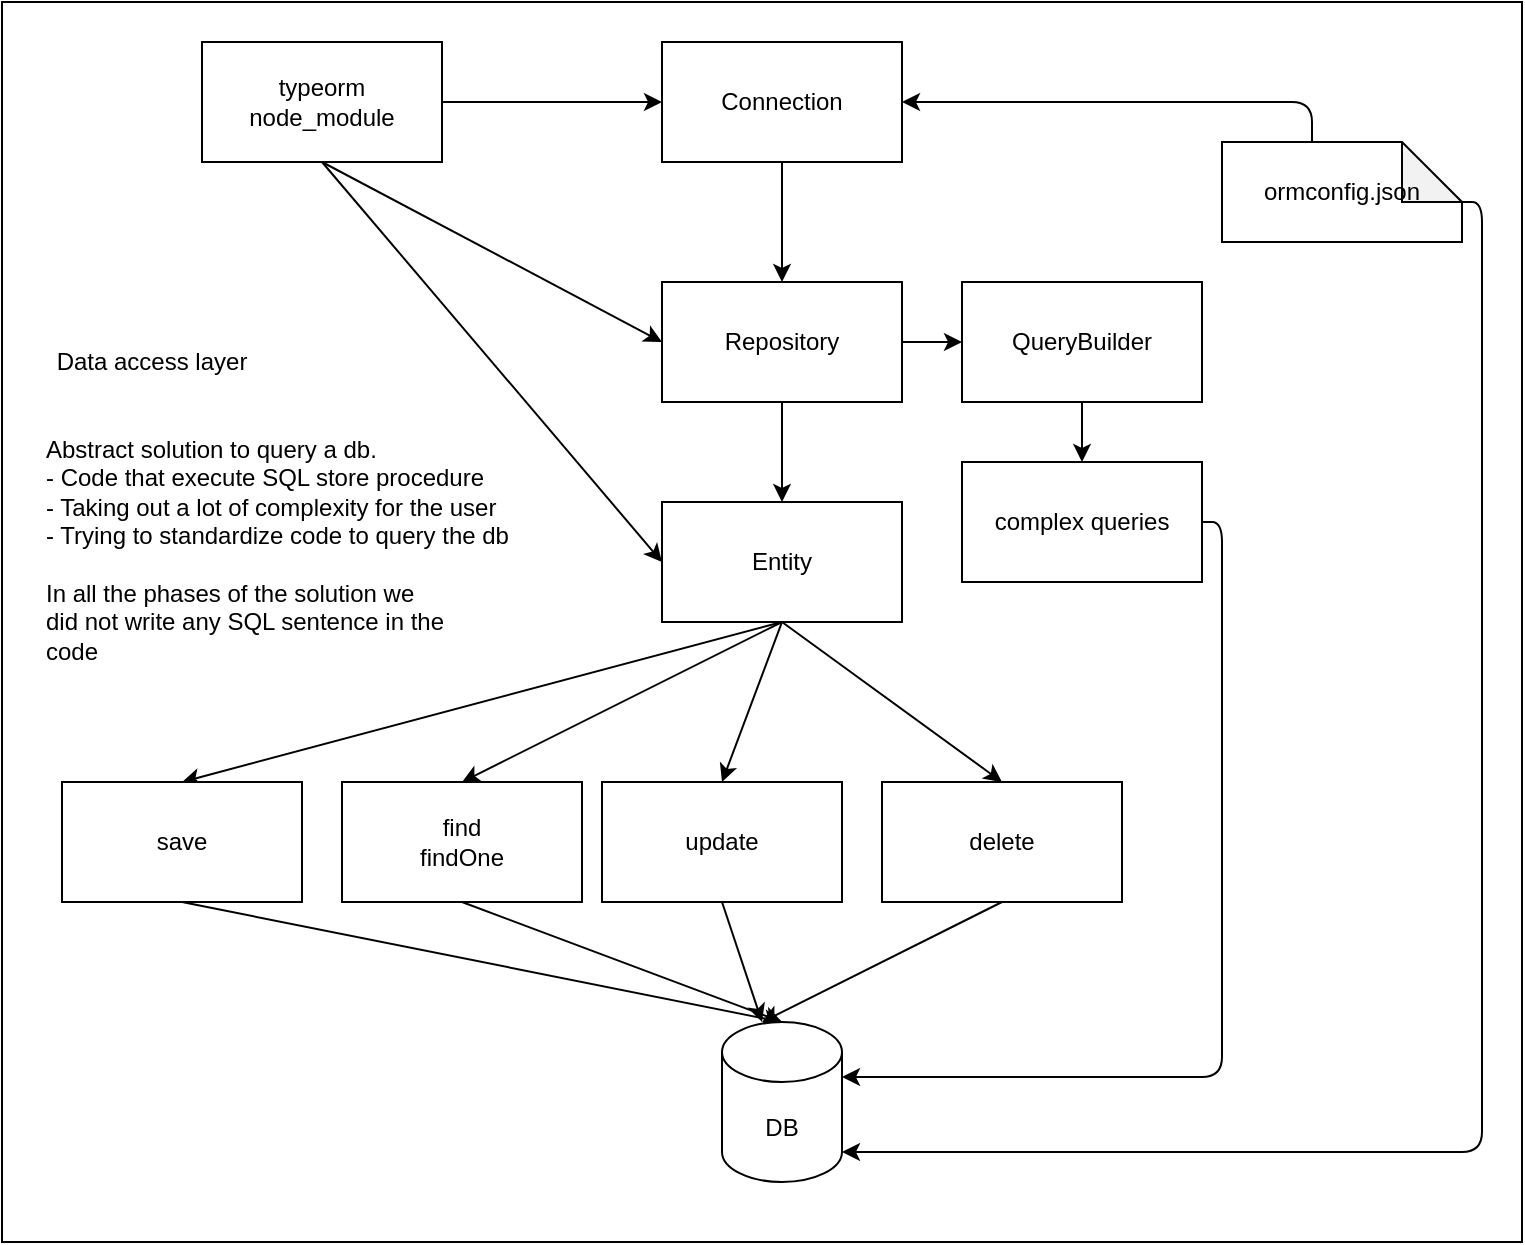 <mxfile>
    <diagram id="lUVFWXmk9VZacqwqnPTU" name="Page-1">
        <mxGraphModel dx="1729" dy="273" grid="1" gridSize="10" guides="1" tooltips="1" connect="1" arrows="1" fold="1" page="1" pageScale="1" pageWidth="850" pageHeight="1100" math="0" shadow="0">
            <root>
                <mxCell id="0"/>
                <mxCell id="1" parent="0"/>
                <mxCell id="27" value="" style="rounded=0;whiteSpace=wrap;html=1;" parent="1" vertex="1">
                    <mxGeometry x="-30" y="90" width="760" height="620" as="geometry"/>
                </mxCell>
                <mxCell id="16" style="edgeStyle=none;html=1;exitX=0.5;exitY=1;exitDx=0;exitDy=0;entryX=0.5;entryY=0;entryDx=0;entryDy=0;" parent="1" source="2" target="11" edge="1">
                    <mxGeometry relative="1" as="geometry"/>
                </mxCell>
                <mxCell id="17" style="edgeStyle=none;html=1;exitX=0.5;exitY=1;exitDx=0;exitDy=0;entryX=0.5;entryY=0;entryDx=0;entryDy=0;" parent="1" source="2" target="13" edge="1">
                    <mxGeometry relative="1" as="geometry"/>
                </mxCell>
                <mxCell id="18" style="edgeStyle=none;html=1;exitX=0.5;exitY=1;exitDx=0;exitDy=0;entryX=0.5;entryY=0;entryDx=0;entryDy=0;" parent="1" source="2" target="12" edge="1">
                    <mxGeometry relative="1" as="geometry"/>
                </mxCell>
                <mxCell id="20" style="edgeStyle=none;html=1;exitX=0.5;exitY=1;exitDx=0;exitDy=0;entryX=0.5;entryY=0;entryDx=0;entryDy=0;" parent="1" source="2" target="19" edge="1">
                    <mxGeometry relative="1" as="geometry"/>
                </mxCell>
                <mxCell id="2" value="Entity" style="rounded=0;whiteSpace=wrap;html=1;" parent="1" vertex="1">
                    <mxGeometry x="300" y="340" width="120" height="60" as="geometry"/>
                </mxCell>
                <mxCell id="14" style="edgeStyle=none;html=1;exitX=0.5;exitY=1;exitDx=0;exitDy=0;entryX=0.5;entryY=0;entryDx=0;entryDy=0;" parent="1" source="3" target="4" edge="1">
                    <mxGeometry relative="1" as="geometry"/>
                </mxCell>
                <mxCell id="3" value="Connection" style="rounded=0;whiteSpace=wrap;html=1;" parent="1" vertex="1">
                    <mxGeometry x="300" y="110" width="120" height="60" as="geometry"/>
                </mxCell>
                <mxCell id="15" style="edgeStyle=none;html=1;exitX=0.5;exitY=1;exitDx=0;exitDy=0;entryX=0.5;entryY=0;entryDx=0;entryDy=0;" parent="1" source="4" target="2" edge="1">
                    <mxGeometry relative="1" as="geometry"/>
                </mxCell>
                <mxCell id="30" style="edgeStyle=none;html=1;exitX=1;exitY=0.5;exitDx=0;exitDy=0;entryX=0;entryY=0.5;entryDx=0;entryDy=0;" parent="1" source="4" target="29" edge="1">
                    <mxGeometry relative="1" as="geometry"/>
                </mxCell>
                <mxCell id="4" value="Repository" style="rounded=0;whiteSpace=wrap;html=1;" parent="1" vertex="1">
                    <mxGeometry x="300" y="230" width="120" height="60" as="geometry"/>
                </mxCell>
                <mxCell id="8" style="edgeStyle=none;html=1;exitX=1;exitY=0.5;exitDx=0;exitDy=0;" parent="1" source="7" target="3" edge="1">
                    <mxGeometry relative="1" as="geometry"/>
                </mxCell>
                <mxCell id="9" style="edgeStyle=none;html=1;exitX=0.5;exitY=1;exitDx=0;exitDy=0;entryX=0;entryY=0.5;entryDx=0;entryDy=0;" parent="1" source="7" target="4" edge="1">
                    <mxGeometry relative="1" as="geometry"/>
                </mxCell>
                <mxCell id="10" style="edgeStyle=none;html=1;exitX=0.5;exitY=1;exitDx=0;exitDy=0;entryX=0;entryY=0.5;entryDx=0;entryDy=0;" parent="1" source="7" target="2" edge="1">
                    <mxGeometry relative="1" as="geometry"/>
                </mxCell>
                <mxCell id="7" value="typeorm&lt;br&gt;node_module" style="rounded=0;whiteSpace=wrap;html=1;" parent="1" vertex="1">
                    <mxGeometry x="70" y="110" width="120" height="60" as="geometry"/>
                </mxCell>
                <mxCell id="23" style="edgeStyle=none;html=1;exitX=0.5;exitY=1;exitDx=0;exitDy=0;entryX=0.5;entryY=0;entryDx=0;entryDy=0;entryPerimeter=0;" parent="1" source="11" target="21" edge="1">
                    <mxGeometry relative="1" as="geometry"/>
                </mxCell>
                <mxCell id="11" value="save" style="rounded=0;whiteSpace=wrap;html=1;" parent="1" vertex="1">
                    <mxGeometry y="480" width="120" height="60" as="geometry"/>
                </mxCell>
                <mxCell id="22" style="edgeStyle=none;html=1;exitX=0.5;exitY=1;exitDx=0;exitDy=0;entryX=0.5;entryY=0;entryDx=0;entryDy=0;entryPerimeter=0;" parent="1" source="12" target="21" edge="1">
                    <mxGeometry relative="1" as="geometry"/>
                </mxCell>
                <mxCell id="12" value="find&lt;br&gt;findOne" style="rounded=0;whiteSpace=wrap;html=1;" parent="1" vertex="1">
                    <mxGeometry x="140" y="480" width="120" height="60" as="geometry"/>
                </mxCell>
                <mxCell id="25" style="edgeStyle=none;html=1;exitX=0.5;exitY=1;exitDx=0;exitDy=0;" parent="1" source="13" edge="1">
                    <mxGeometry relative="1" as="geometry">
                        <mxPoint x="350" y="600" as="targetPoint"/>
                    </mxGeometry>
                </mxCell>
                <mxCell id="13" value="delete" style="rounded=0;whiteSpace=wrap;html=1;" parent="1" vertex="1">
                    <mxGeometry x="410" y="480" width="120" height="60" as="geometry"/>
                </mxCell>
                <mxCell id="24" style="edgeStyle=none;html=1;exitX=0.5;exitY=1;exitDx=0;exitDy=0;" parent="1" source="19" edge="1">
                    <mxGeometry relative="1" as="geometry">
                        <mxPoint x="350" y="600" as="targetPoint"/>
                    </mxGeometry>
                </mxCell>
                <mxCell id="19" value="update" style="rounded=0;whiteSpace=wrap;html=1;" parent="1" vertex="1">
                    <mxGeometry x="270" y="480" width="120" height="60" as="geometry"/>
                </mxCell>
                <mxCell id="21" value="DB" style="shape=cylinder3;whiteSpace=wrap;html=1;boundedLbl=1;backgroundOutline=1;size=15;" parent="1" vertex="1">
                    <mxGeometry x="330" y="600" width="60" height="80" as="geometry"/>
                </mxCell>
                <mxCell id="28" value="Data access layer" style="text;html=1;strokeColor=none;fillColor=none;align=center;verticalAlign=middle;whiteSpace=wrap;rounded=0;" parent="1" vertex="1">
                    <mxGeometry x="-10" y="260" width="110" height="20" as="geometry"/>
                </mxCell>
                <mxCell id="32" style="edgeStyle=orthogonalEdgeStyle;html=1;exitX=0.5;exitY=1;exitDx=0;exitDy=0;" parent="1" source="29" target="31" edge="1">
                    <mxGeometry relative="1" as="geometry"/>
                </mxCell>
                <mxCell id="39" style="edgeStyle=orthogonalEdgeStyle;html=1;exitX=1;exitY=0.5;exitDx=0;exitDy=0;entryX=1;entryY=0;entryDx=0;entryDy=27.5;entryPerimeter=0;" parent="1" source="31" target="21" edge="1">
                    <mxGeometry relative="1" as="geometry"/>
                </mxCell>
                <mxCell id="29" value="QueryBuilder" style="rounded=0;whiteSpace=wrap;html=1;" parent="1" vertex="1">
                    <mxGeometry x="450" y="230" width="120" height="60" as="geometry"/>
                </mxCell>
                <mxCell id="31" value="complex queries" style="rounded=0;whiteSpace=wrap;html=1;" parent="1" vertex="1">
                    <mxGeometry x="450" y="320" width="120" height="60" as="geometry"/>
                </mxCell>
                <mxCell id="35" style="edgeStyle=orthogonalEdgeStyle;html=1;exitX=0;exitY=0;exitDx=45;exitDy=0;exitPerimeter=0;entryX=1;entryY=0.5;entryDx=0;entryDy=0;" parent="1" source="34" target="3" edge="1">
                    <mxGeometry relative="1" as="geometry"/>
                </mxCell>
                <mxCell id="38" style="edgeStyle=orthogonalEdgeStyle;html=1;exitX=0;exitY=0;exitDx=120;exitDy=30;exitPerimeter=0;entryX=1;entryY=1;entryDx=0;entryDy=-15;entryPerimeter=0;" parent="1" source="34" target="21" edge="1">
                    <mxGeometry relative="1" as="geometry">
                        <mxPoint x="650" y="180" as="targetPoint"/>
                    </mxGeometry>
                </mxCell>
                <mxCell id="34" value="ormconfig.json" style="shape=note;whiteSpace=wrap;html=1;backgroundOutline=1;darkOpacity=0.05;" parent="1" vertex="1">
                    <mxGeometry x="580" y="160" width="120" height="50" as="geometry"/>
                </mxCell>
                <mxCell id="40" value="Abstract solution to query a db.&lt;br&gt;- Code that execute SQL store procedure&lt;br&gt;- Taking out a lot of complexity for the user&lt;br&gt;- Trying to standardize code to query the db&amp;nbsp;" style="text;html=1;strokeColor=none;fillColor=none;align=left;verticalAlign=middle;whiteSpace=wrap;rounded=0;" parent="1" vertex="1">
                    <mxGeometry x="-10" y="300" width="250" height="70" as="geometry"/>
                </mxCell>
                <mxCell id="41" value="In all the phases of the solution we&amp;nbsp;&lt;br&gt;&lt;div&gt;&lt;span&gt;did not write any SQL sentence in the code&lt;/span&gt;&lt;/div&gt;" style="text;html=1;strokeColor=none;fillColor=none;align=left;verticalAlign=middle;whiteSpace=wrap;rounded=0;" parent="1" vertex="1">
                    <mxGeometry x="-10" y="390" width="230" height="20" as="geometry"/>
                </mxCell>
            </root>
        </mxGraphModel>
    </diagram>
</mxfile>